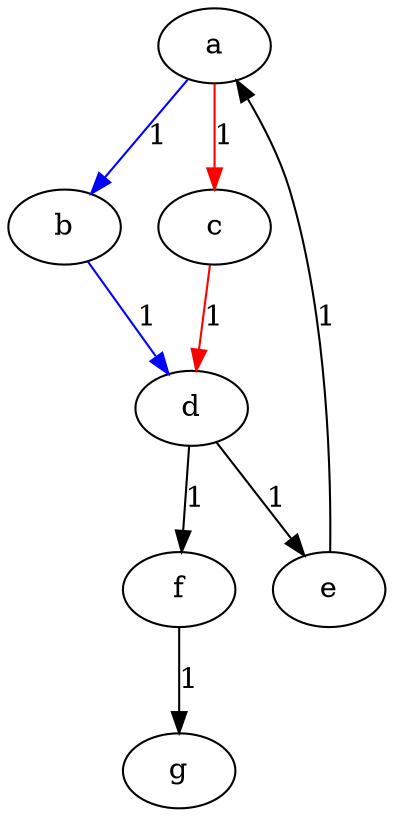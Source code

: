 digraph G {
	a -> b [label="1"] [color=blue];
	a -> c [label="1"] [color=red];
	b -> d [label="1"] [color=blue];
	c -> d [label="1"] [color=red];
	d -> e [label="1"];
	d -> f [label="1"];
	e -> a [label="1"];
	f -> g [label="1"];
}
